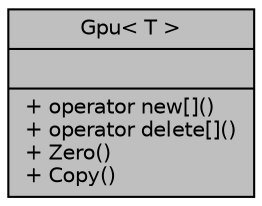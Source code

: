 digraph "Gpu&lt; T &gt;"
{
 // INTERACTIVE_SVG=YES
  bgcolor="transparent";
  edge [fontname="Helvetica",fontsize="10",labelfontname="Helvetica",labelfontsize="10"];
  node [fontname="Helvetica",fontsize="10",shape=record];
  Node15 [label="{Gpu\< T \>\n||+ operator new[]()\l+ operator delete[]()\l+ Zero()\l+ Copy()\l}",height=0.2,width=0.4,color="black", fillcolor="grey75", style="filled", fontcolor="black"];
}
